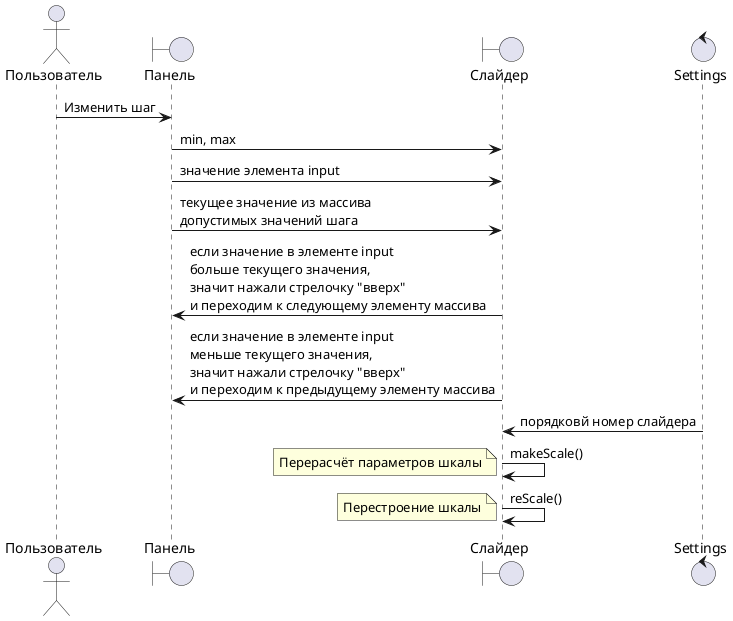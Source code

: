 @startuml
actor Пользователь
boundary Панель
boundary Слайдер
control Settings

Пользователь -> Панель : Изменить шаг
Панель -> Слайдер : min, max
Панель -> Слайдер : значение элемента input
Панель -> Слайдер : текущее значение из массива\nдопустимых значений шага
Слайдер -> Панель : если значение в элементе input\nбольше текущего значения,\nзначит нажали стрелочку "вверх"\nи переходим к следующему элементу массива
Слайдер -> Панель : если значение в элементе input\nменьше текущего значения,\nзначит нажали стрелочку "вверх"\nи переходим к предыдущему элементу массива
Settings -> Слайдер : порядковй номер слайдера
Слайдер -> Слайдер : makeScale()
note left
Перерасчёт параметров шкалы
end note
Слайдер -> Слайдер : reScale()
note left
Перестроение шкалы
end note
@enduml